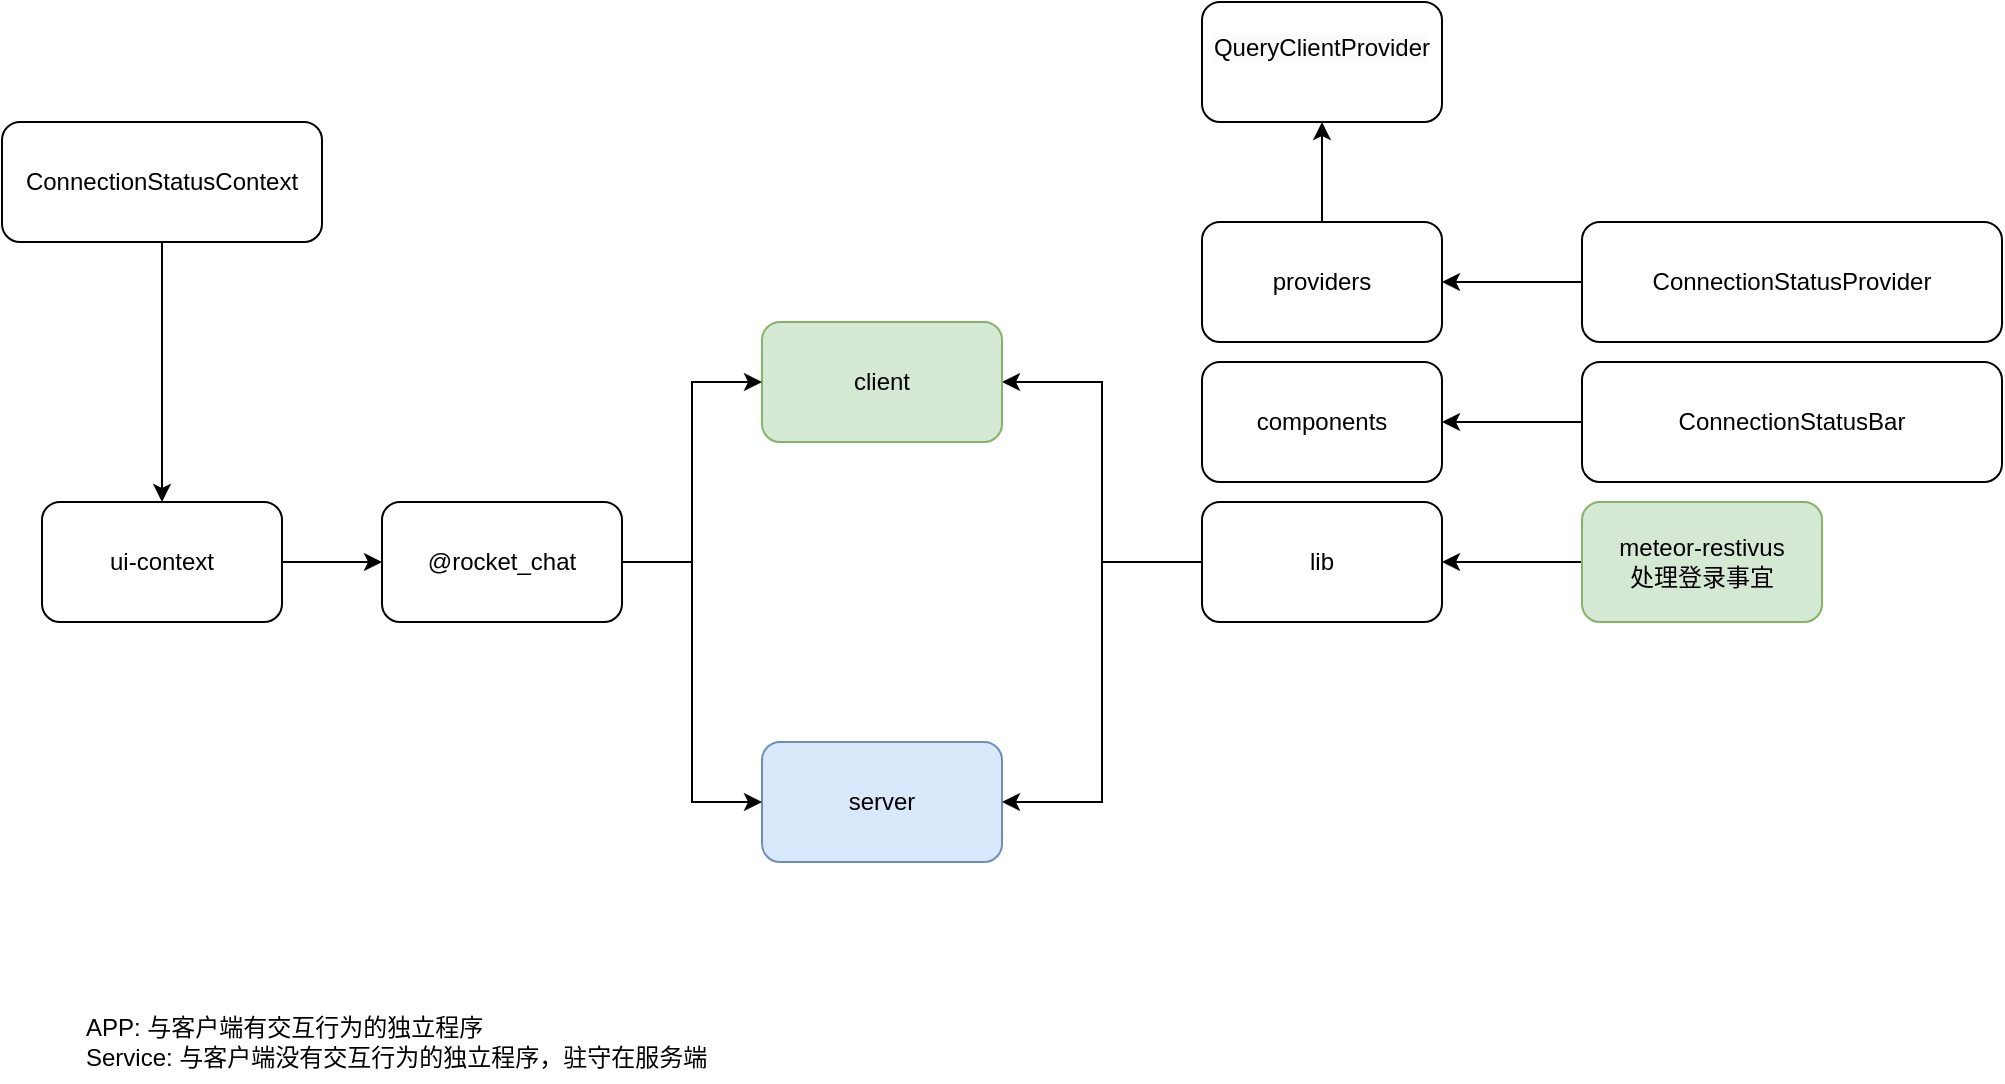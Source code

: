 <mxfile version="22.1.21" type="device" pages="8">
  <diagram name="6.0.8" id="CuBasYg3vp0MyVgybjBu">
    <mxGraphModel dx="1562" dy="810" grid="1" gridSize="10" guides="1" tooltips="1" connect="1" arrows="1" fold="1" page="1" pageScale="1" pageWidth="850" pageHeight="1100" math="0" shadow="0">
      <root>
        <mxCell id="0" />
        <mxCell id="1" parent="0" />
        <mxCell id="W5BnLzoCKvnu85MeyrFa-10" style="edgeStyle=orthogonalEdgeStyle;rounded=0;orthogonalLoop=1;jettySize=auto;html=1;exitX=0;exitY=0.5;exitDx=0;exitDy=0;entryX=1;entryY=0.5;entryDx=0;entryDy=0;" parent="1" source="W5BnLzoCKvnu85MeyrFa-6" target="W5BnLzoCKvnu85MeyrFa-7" edge="1">
          <mxGeometry relative="1" as="geometry" />
        </mxCell>
        <mxCell id="W5BnLzoCKvnu85MeyrFa-11" style="edgeStyle=orthogonalEdgeStyle;rounded=0;orthogonalLoop=1;jettySize=auto;html=1;entryX=1;entryY=0.5;entryDx=0;entryDy=0;" parent="1" source="W5BnLzoCKvnu85MeyrFa-6" target="W5BnLzoCKvnu85MeyrFa-8" edge="1">
          <mxGeometry relative="1" as="geometry" />
        </mxCell>
        <mxCell id="W5BnLzoCKvnu85MeyrFa-6" value="lib" style="rounded=1;whiteSpace=wrap;html=1;" parent="1" vertex="1">
          <mxGeometry x="620" y="340" width="120" height="60" as="geometry" />
        </mxCell>
        <mxCell id="W5BnLzoCKvnu85MeyrFa-7" value="client" style="rounded=1;whiteSpace=wrap;html=1;fillColor=#d5e8d4;strokeColor=#82b366;" parent="1" vertex="1">
          <mxGeometry x="400" y="250" width="120" height="60" as="geometry" />
        </mxCell>
        <mxCell id="W5BnLzoCKvnu85MeyrFa-8" value="server" style="rounded=1;whiteSpace=wrap;html=1;strokeColor=#6c8ebf;fillColor=#dae8fc;" parent="1" vertex="1">
          <mxGeometry x="400" y="460" width="120" height="60" as="geometry" />
        </mxCell>
        <mxCell id="W5BnLzoCKvnu85MeyrFa-12" style="edgeStyle=orthogonalEdgeStyle;rounded=0;orthogonalLoop=1;jettySize=auto;html=1;entryX=0;entryY=0.5;entryDx=0;entryDy=0;" parent="1" source="W5BnLzoCKvnu85MeyrFa-9" target="W5BnLzoCKvnu85MeyrFa-7" edge="1">
          <mxGeometry relative="1" as="geometry" />
        </mxCell>
        <mxCell id="W5BnLzoCKvnu85MeyrFa-13" style="edgeStyle=orthogonalEdgeStyle;rounded=0;orthogonalLoop=1;jettySize=auto;html=1;entryX=0;entryY=0.5;entryDx=0;entryDy=0;" parent="1" source="W5BnLzoCKvnu85MeyrFa-9" target="W5BnLzoCKvnu85MeyrFa-8" edge="1">
          <mxGeometry relative="1" as="geometry" />
        </mxCell>
        <mxCell id="W5BnLzoCKvnu85MeyrFa-9" value="@rocket_chat" style="rounded=1;whiteSpace=wrap;html=1;" parent="1" vertex="1">
          <mxGeometry x="210" y="340" width="120" height="60" as="geometry" />
        </mxCell>
        <mxCell id="W5BnLzoCKvnu85MeyrFa-16" style="edgeStyle=orthogonalEdgeStyle;rounded=0;orthogonalLoop=1;jettySize=auto;html=1;exitX=0;exitY=0.5;exitDx=0;exitDy=0;" parent="1" source="W5BnLzoCKvnu85MeyrFa-15" target="W5BnLzoCKvnu85MeyrFa-6" edge="1">
          <mxGeometry relative="1" as="geometry" />
        </mxCell>
        <mxCell id="W5BnLzoCKvnu85MeyrFa-15" value="meteor-restivus&lt;br&gt;处理登录事宜" style="rounded=1;whiteSpace=wrap;html=1;fillColor=#d5e8d4;strokeColor=#82b366;" parent="1" vertex="1">
          <mxGeometry x="810" y="340" width="120" height="60" as="geometry" />
        </mxCell>
        <mxCell id="W5BnLzoCKvnu85MeyrFa-19" value="components" style="rounded=1;whiteSpace=wrap;html=1;" parent="1" vertex="1">
          <mxGeometry x="620" y="270" width="120" height="60" as="geometry" />
        </mxCell>
        <mxCell id="W5BnLzoCKvnu85MeyrFa-32" style="edgeStyle=orthogonalEdgeStyle;rounded=0;orthogonalLoop=1;jettySize=auto;html=1;entryX=0.5;entryY=1;entryDx=0;entryDy=0;" parent="1" source="W5BnLzoCKvnu85MeyrFa-20" target="W5BnLzoCKvnu85MeyrFa-30" edge="1">
          <mxGeometry relative="1" as="geometry" />
        </mxCell>
        <mxCell id="W5BnLzoCKvnu85MeyrFa-20" value="providers" style="rounded=1;whiteSpace=wrap;html=1;" parent="1" vertex="1">
          <mxGeometry x="620" y="200" width="120" height="60" as="geometry" />
        </mxCell>
        <mxCell id="W5BnLzoCKvnu85MeyrFa-22" style="edgeStyle=orthogonalEdgeStyle;rounded=0;orthogonalLoop=1;jettySize=auto;html=1;entryX=1;entryY=0.5;entryDx=0;entryDy=0;" parent="1" source="W5BnLzoCKvnu85MeyrFa-21" target="W5BnLzoCKvnu85MeyrFa-20" edge="1">
          <mxGeometry relative="1" as="geometry" />
        </mxCell>
        <mxCell id="W5BnLzoCKvnu85MeyrFa-21" value="ConnectionStatusProvider" style="rounded=1;whiteSpace=wrap;html=1;" parent="1" vertex="1">
          <mxGeometry x="810" y="200" width="210" height="60" as="geometry" />
        </mxCell>
        <mxCell id="W5BnLzoCKvnu85MeyrFa-24" style="edgeStyle=orthogonalEdgeStyle;rounded=0;orthogonalLoop=1;jettySize=auto;html=1;" parent="1" source="W5BnLzoCKvnu85MeyrFa-23" target="W5BnLzoCKvnu85MeyrFa-19" edge="1">
          <mxGeometry relative="1" as="geometry" />
        </mxCell>
        <mxCell id="W5BnLzoCKvnu85MeyrFa-23" value="ConnectionStatusBar" style="rounded=1;whiteSpace=wrap;html=1;" parent="1" vertex="1">
          <mxGeometry x="810" y="270" width="210" height="60" as="geometry" />
        </mxCell>
        <mxCell id="W5BnLzoCKvnu85MeyrFa-28" style="edgeStyle=orthogonalEdgeStyle;rounded=0;orthogonalLoop=1;jettySize=auto;html=1;entryX=0;entryY=0.5;entryDx=0;entryDy=0;" parent="1" source="W5BnLzoCKvnu85MeyrFa-25" target="W5BnLzoCKvnu85MeyrFa-9" edge="1">
          <mxGeometry relative="1" as="geometry" />
        </mxCell>
        <mxCell id="W5BnLzoCKvnu85MeyrFa-25" value="ui-context" style="rounded=1;whiteSpace=wrap;html=1;" parent="1" vertex="1">
          <mxGeometry x="40" y="340" width="120" height="60" as="geometry" />
        </mxCell>
        <mxCell id="W5BnLzoCKvnu85MeyrFa-27" style="edgeStyle=orthogonalEdgeStyle;rounded=0;orthogonalLoop=1;jettySize=auto;html=1;entryX=0.5;entryY=0;entryDx=0;entryDy=0;" parent="1" source="W5BnLzoCKvnu85MeyrFa-26" target="W5BnLzoCKvnu85MeyrFa-25" edge="1">
          <mxGeometry relative="1" as="geometry" />
        </mxCell>
        <mxCell id="W5BnLzoCKvnu85MeyrFa-26" value="ConnectionStatusContext" style="rounded=1;whiteSpace=wrap;html=1;" parent="1" vertex="1">
          <mxGeometry x="20" y="150" width="160" height="60" as="geometry" />
        </mxCell>
        <mxCell id="W5BnLzoCKvnu85MeyrFa-30" value="&#xa;&lt;span style=&quot;color: rgb(0, 0, 0); font-family: Helvetica; font-size: 12px; font-style: normal; font-variant-ligatures: normal; font-variant-caps: normal; font-weight: 400; letter-spacing: normal; orphans: 2; text-align: left; text-indent: 0px; text-transform: none; widows: 2; word-spacing: 0px; -webkit-text-stroke-width: 0px; background-color: rgb(251, 251, 251); text-decoration-thickness: initial; text-decoration-style: initial; text-decoration-color: initial; float: none; display: inline !important;&quot;&gt;QueryClientProvider&lt;/span&gt;&#xa;&#xa;" style="rounded=1;whiteSpace=wrap;html=1;" parent="1" vertex="1">
          <mxGeometry x="620" y="90" width="120" height="60" as="geometry" />
        </mxCell>
        <mxCell id="esE9EV5qWIFCFP8e7kB_-1" value="APP: 与客户端有交互行为的独立程序&lt;br&gt;Service: 与客户端没有交互行为的独立程序，驻守在服务端" style="text;html=1;align=left;verticalAlign=middle;resizable=0;points=[];autosize=1;strokeColor=none;fillColor=none;" parent="1" vertex="1">
          <mxGeometry x="60" y="590" width="330" height="40" as="geometry" />
        </mxCell>
      </root>
    </mxGraphModel>
  </diagram>
  <diagram id="HHZe9lyDR1kW3q09TJw3" name="client">
    <mxGraphModel dx="1562" dy="810" grid="1" gridSize="10" guides="1" tooltips="1" connect="1" arrows="1" fold="1" page="1" pageScale="1" pageWidth="850" pageHeight="1100" math="0" shadow="0">
      <root>
        <mxCell id="0" />
        <mxCell id="1" parent="0" />
        <mxCell id="3bsj_xsCN4nltv9F09SR-7" value="" style="group;fillColor=#CCFF99;" parent="1" vertex="1" connectable="0">
          <mxGeometry x="271" y="270" width="128" height="100" as="geometry" />
        </mxCell>
        <mxCell id="3bsj_xsCN4nltv9F09SR-4" value="" style="shape=umlBoundary;whiteSpace=wrap;html=1;" parent="3bsj_xsCN4nltv9F09SR-7" vertex="1">
          <mxGeometry y="10" width="100" height="80" as="geometry" />
        </mxCell>
        <mxCell id="3bsj_xsCN4nltv9F09SR-6" value="" style="shape=requiredInterface;html=1;verticalLabelPosition=bottom;sketch=0;" parent="3bsj_xsCN4nltv9F09SR-7" vertex="1">
          <mxGeometry x="70" width="50" height="100" as="geometry" />
        </mxCell>
        <mxCell id="KIaeD4umke4p9zkFvzy8-12" value="route" style="text;html=1;align=center;verticalAlign=middle;resizable=0;points=[];autosize=1;strokeColor=none;fillColor=none;" parent="3bsj_xsCN4nltv9F09SR-7" vertex="1">
          <mxGeometry x="39" y="35" width="50" height="30" as="geometry" />
        </mxCell>
        <mxCell id="3bsj_xsCN4nltv9F09SR-28" value="DDPSDK ( @rocket.chat/ddp-client )" style="rounded=1;whiteSpace=wrap;html=1;" parent="1" vertex="1">
          <mxGeometry x="125" y="960" width="600" height="50" as="geometry" />
        </mxCell>
        <mxCell id="KIaeD4umke4p9zkFvzy8-1" value="home" style="rounded=1;whiteSpace=wrap;html=1;fillColor=#CCFF99;" parent="1" vertex="1">
          <mxGeometry x="100" y="120" width="120" height="60" as="geometry" />
        </mxCell>
        <mxCell id="KIaeD4umke4p9zkFvzy8-2" value="admin" style="rounded=1;whiteSpace=wrap;html=1;fillColor=#FF9999;" parent="1" vertex="1">
          <mxGeometry x="580" y="120" width="120" height="60" as="geometry" />
        </mxCell>
        <mxCell id="KIaeD4umke4p9zkFvzy8-5" style="edgeStyle=orthogonalEdgeStyle;rounded=0;orthogonalLoop=1;jettySize=auto;html=1;entryX=0.5;entryY=1;entryDx=0;entryDy=0;" parent="1" source="3bsj_xsCN4nltv9F09SR-4" target="KIaeD4umke4p9zkFvzy8-1" edge="1">
          <mxGeometry relative="1" as="geometry" />
        </mxCell>
        <mxCell id="KIaeD4umke4p9zkFvzy8-10" value="client/startup/route.ts" style="edgeLabel;html=1;align=center;verticalAlign=middle;resizable=0;points=[];" parent="KIaeD4umke4p9zkFvzy8-5" vertex="1" connectable="0">
          <mxGeometry x="0.5" relative="1" as="geometry">
            <mxPoint as="offset" />
          </mxGeometry>
        </mxCell>
        <mxCell id="KIaeD4umke4p9zkFvzy8-6" value="" style="group;rotation=-180;fillColor=#FF9999;" parent="1" vertex="1" connectable="0">
          <mxGeometry x="405" y="270" width="128" height="100" as="geometry" />
        </mxCell>
        <mxCell id="KIaeD4umke4p9zkFvzy8-7" value="" style="shape=umlBoundary;whiteSpace=wrap;html=1;rotation=-180;" parent="KIaeD4umke4p9zkFvzy8-6" vertex="1">
          <mxGeometry x="28" y="10" width="100" height="80" as="geometry" />
        </mxCell>
        <mxCell id="KIaeD4umke4p9zkFvzy8-8" value="" style="shape=requiredInterface;html=1;verticalLabelPosition=bottom;sketch=0;rotation=-180;" parent="KIaeD4umke4p9zkFvzy8-6" vertex="1">
          <mxGeometry x="8" width="50" height="100" as="geometry" />
        </mxCell>
        <mxCell id="KIaeD4umke4p9zkFvzy8-13" value="route" style="text;html=1;align=center;verticalAlign=middle;resizable=0;points=[];autosize=1;strokeColor=none;fillColor=none;" parent="KIaeD4umke4p9zkFvzy8-6" vertex="1">
          <mxGeometry x="39" y="35" width="50" height="30" as="geometry" />
        </mxCell>
        <mxCell id="KIaeD4umke4p9zkFvzy8-9" style="edgeStyle=orthogonalEdgeStyle;rounded=0;orthogonalLoop=1;jettySize=auto;html=1;entryX=0.5;entryY=1;entryDx=0;entryDy=0;exitX=-0.01;exitY=0.515;exitDx=0;exitDy=0;exitPerimeter=0;" parent="1" source="KIaeD4umke4p9zkFvzy8-7" target="KIaeD4umke4p9zkFvzy8-2" edge="1">
          <mxGeometry relative="1" as="geometry" />
        </mxCell>
        <mxCell id="KIaeD4umke4p9zkFvzy8-11" value="client/view/admin/routes.ts" style="edgeLabel;html=1;align=center;verticalAlign=middle;resizable=0;points=[];" parent="KIaeD4umke4p9zkFvzy8-9" vertex="1" connectable="0">
          <mxGeometry x="0.503" y="1" relative="1" as="geometry">
            <mxPoint as="offset" />
          </mxGeometry>
        </mxCell>
        <mxCell id="KIaeD4umke4p9zkFvzy8-19" style="edgeStyle=orthogonalEdgeStyle;rounded=0;orthogonalLoop=1;jettySize=auto;html=1;exitX=0.5;exitY=1;exitDx=0;exitDy=0;entryX=0.5;entryY=0;entryDx=0;entryDy=0;" parent="1" source="KIaeD4umke4p9zkFvzy8-14" target="KIaeD4umke4p9zkFvzy8-18" edge="1">
          <mxGeometry relative="1" as="geometry" />
        </mxCell>
        <mxCell id="KIaeD4umke4p9zkFvzy8-14" value="/home" style="rounded=1;whiteSpace=wrap;html=1;" parent="1" vertex="1">
          <mxGeometry x="115" y="420" width="100" height="30" as="geometry" />
        </mxCell>
        <mxCell id="KIaeD4umke4p9zkFvzy8-15" value="/admin" style="rounded=1;whiteSpace=wrap;html=1;" parent="1" vertex="1">
          <mxGeometry x="590" y="420" width="100" height="30" as="geometry" />
        </mxCell>
        <mxCell id="KIaeD4umke4p9zkFvzy8-16" style="edgeStyle=orthogonalEdgeStyle;rounded=0;orthogonalLoop=1;jettySize=auto;html=1;entryX=0.5;entryY=0;entryDx=0;entryDy=0;" parent="1" source="3bsj_xsCN4nltv9F09SR-4" target="KIaeD4umke4p9zkFvzy8-14" edge="1">
          <mxGeometry relative="1" as="geometry">
            <Array as="points">
              <mxPoint x="321" y="390" />
              <mxPoint x="165" y="390" />
            </Array>
          </mxGeometry>
        </mxCell>
        <mxCell id="KIaeD4umke4p9zkFvzy8-17" style="edgeStyle=orthogonalEdgeStyle;rounded=0;orthogonalLoop=1;jettySize=auto;html=1;entryX=0.5;entryY=0;entryDx=0;entryDy=0;" parent="1" source="KIaeD4umke4p9zkFvzy8-7" target="KIaeD4umke4p9zkFvzy8-15" edge="1">
          <mxGeometry relative="1" as="geometry">
            <Array as="points">
              <mxPoint x="483" y="390" />
              <mxPoint x="640" y="390" />
            </Array>
          </mxGeometry>
        </mxCell>
        <mxCell id="KIaeD4umke4p9zkFvzy8-21" style="edgeStyle=orthogonalEdgeStyle;rounded=0;orthogonalLoop=1;jettySize=auto;html=1;entryX=0.5;entryY=0;entryDx=0;entryDy=0;" parent="1" source="KIaeD4umke4p9zkFvzy8-18" target="KIaeD4umke4p9zkFvzy8-20" edge="1">
          <mxGeometry relative="1" as="geometry" />
        </mxCell>
        <mxCell id="KIaeD4umke4p9zkFvzy8-23" style="edgeStyle=orthogonalEdgeStyle;rounded=0;orthogonalLoop=1;jettySize=auto;html=1;exitX=0.75;exitY=1;exitDx=0;exitDy=0;entryX=0.5;entryY=0;entryDx=0;entryDy=0;" parent="1" source="KIaeD4umke4p9zkFvzy8-18" target="KIaeD4umke4p9zkFvzy8-22" edge="1">
          <mxGeometry relative="1" as="geometry" />
        </mxCell>
        <mxCell id="KIaeD4umke4p9zkFvzy8-18" value="view/root/MainLayout" style="rounded=1;whiteSpace=wrap;html=1;" parent="1" vertex="1">
          <mxGeometry x="92.5" y="480" width="145" height="30" as="geometry" />
        </mxCell>
        <mxCell id="KIaeD4umke4p9zkFvzy8-20" value="/login" style="rounded=1;whiteSpace=wrap;html=1;" parent="1" vertex="1">
          <mxGeometry x="40" y="550" width="100" height="30" as="geometry" />
        </mxCell>
        <mxCell id="KIaeD4umke4p9zkFvzy8-22" value="LayoutWithSidebar" style="rounded=1;whiteSpace=wrap;html=1;" parent="1" vertex="1">
          <mxGeometry x="190" y="550" width="170" height="30" as="geometry" />
        </mxCell>
        <mxCell id="9iIVnbG3_TsuuV5RRPGN-2" style="edgeStyle=orthogonalEdgeStyle;rounded=0;orthogonalLoop=1;jettySize=auto;html=1;entryX=0.5;entryY=1;entryDx=0;entryDy=0;" parent="1" source="9iIVnbG3_TsuuV5RRPGN-1" target="3bsj_xsCN4nltv9F09SR-28" edge="1">
          <mxGeometry relative="1" as="geometry" />
        </mxCell>
        <mxCell id="9iIVnbG3_TsuuV5RRPGN-1" value="SDKClient(&amp;nbsp;app/utils/client/lib/SDKClient.ts )" style="rounded=1;whiteSpace=wrap;html=1;" parent="1" vertex="1">
          <mxGeometry x="125" y="1080" width="600" height="50" as="geometry" />
        </mxCell>
        <mxCell id="RI5xHaFrsY9qs0-mxY13-4" value="" style="group" vertex="1" connectable="0" parent="1">
          <mxGeometry x="150.16" y="1130" width="19.67" height="70" as="geometry" />
        </mxCell>
        <mxCell id="RI5xHaFrsY9qs0-mxY13-3" style="edgeStyle=orthogonalEdgeStyle;rounded=0;orthogonalLoop=1;jettySize=auto;html=1;" edge="1" parent="RI5xHaFrsY9qs0-mxY13-4" source="RI5xHaFrsY9qs0-mxY13-1">
          <mxGeometry relative="1" as="geometry">
            <mxPoint x="9.835" as="targetPoint" />
          </mxGeometry>
        </mxCell>
        <mxCell id="RI5xHaFrsY9qs0-mxY13-1" value="" style="ellipse;whiteSpace=wrap;html=1;" vertex="1" parent="RI5xHaFrsY9qs0-mxY13-4">
          <mxGeometry y="50" width="19.67" height="20" as="geometry" />
        </mxCell>
        <mxCell id="RI5xHaFrsY9qs0-mxY13-5" value="" style="group" vertex="1" connectable="0" parent="1">
          <mxGeometry x="290" y="1130" width="19.67" height="70" as="geometry" />
        </mxCell>
        <mxCell id="RI5xHaFrsY9qs0-mxY13-6" style="edgeStyle=orthogonalEdgeStyle;rounded=0;orthogonalLoop=1;jettySize=auto;html=1;" edge="1" parent="RI5xHaFrsY9qs0-mxY13-5" source="RI5xHaFrsY9qs0-mxY13-7">
          <mxGeometry relative="1" as="geometry">
            <mxPoint x="9.835" as="targetPoint" />
            <Array as="points">
              <mxPoint x="10" y="20" />
              <mxPoint x="10" y="20" />
            </Array>
          </mxGeometry>
        </mxCell>
        <mxCell id="RI5xHaFrsY9qs0-mxY13-7" value="" style="ellipse;whiteSpace=wrap;html=1;" vertex="1" parent="RI5xHaFrsY9qs0-mxY13-5">
          <mxGeometry y="50" width="19.67" height="20" as="geometry" />
        </mxCell>
        <mxCell id="RI5xHaFrsY9qs0-mxY13-9" value="" style="group" vertex="1" connectable="0" parent="1">
          <mxGeometry x="533" y="1130" width="19.67" height="70" as="geometry" />
        </mxCell>
        <mxCell id="RI5xHaFrsY9qs0-mxY13-10" style="edgeStyle=orthogonalEdgeStyle;rounded=0;orthogonalLoop=1;jettySize=auto;html=1;" edge="1" parent="RI5xHaFrsY9qs0-mxY13-9" source="RI5xHaFrsY9qs0-mxY13-11">
          <mxGeometry relative="1" as="geometry">
            <mxPoint x="9.835" as="targetPoint" />
          </mxGeometry>
        </mxCell>
        <mxCell id="RI5xHaFrsY9qs0-mxY13-11" value="" style="ellipse;whiteSpace=wrap;html=1;" vertex="1" parent="RI5xHaFrsY9qs0-mxY13-9">
          <mxGeometry y="50" width="19.67" height="20" as="geometry" />
        </mxCell>
        <mxCell id="RI5xHaFrsY9qs0-mxY13-12" value="" style="group" vertex="1" connectable="0" parent="1">
          <mxGeometry x="670" y="1130" width="19.67" height="70" as="geometry" />
        </mxCell>
        <mxCell id="RI5xHaFrsY9qs0-mxY13-13" style="edgeStyle=orthogonalEdgeStyle;rounded=0;orthogonalLoop=1;jettySize=auto;html=1;" edge="1" parent="RI5xHaFrsY9qs0-mxY13-12" source="RI5xHaFrsY9qs0-mxY13-14">
          <mxGeometry relative="1" as="geometry">
            <mxPoint x="9.835" as="targetPoint" />
          </mxGeometry>
        </mxCell>
        <mxCell id="RI5xHaFrsY9qs0-mxY13-14" value="" style="ellipse;whiteSpace=wrap;html=1;" vertex="1" parent="RI5xHaFrsY9qs0-mxY13-12">
          <mxGeometry y="50" width="19.67" height="20" as="geometry" />
        </mxCell>
        <mxCell id="RI5xHaFrsY9qs0-mxY13-15" value="rest" style="text;html=1;align=left;verticalAlign=middle;resizable=0;points=[];autosize=1;strokeColor=none;fillColor=none;" vertex="1" parent="1">
          <mxGeometry x="169.83" y="1180" width="40" height="30" as="geometry" />
        </mxCell>
        <mxCell id="RI5xHaFrsY9qs0-mxY13-16" value="stream" style="text;html=1;align=left;verticalAlign=middle;resizable=0;points=[];autosize=1;strokeColor=none;fillColor=none;" vertex="1" parent="1">
          <mxGeometry x="309.67" y="1180" width="60" height="30" as="geometry" />
        </mxCell>
        <mxCell id="RI5xHaFrsY9qs0-mxY13-17" value="publish" style="text;html=1;align=left;verticalAlign=middle;resizable=0;points=[];autosize=1;strokeColor=none;fillColor=none;" vertex="1" parent="1">
          <mxGeometry x="552.67" y="1180" width="60" height="30" as="geometry" />
        </mxCell>
        <mxCell id="RI5xHaFrsY9qs0-mxY13-18" value="call" style="text;html=1;align=left;verticalAlign=middle;resizable=0;points=[];autosize=1;strokeColor=none;fillColor=none;" vertex="1" parent="1">
          <mxGeometry x="690" y="1180" width="40" height="30" as="geometry" />
        </mxCell>
        <mxCell id="RI5xHaFrsY9qs0-mxY13-20" value="" style="group" vertex="1" connectable="0" parent="1">
          <mxGeometry x="410" y="1130" width="19.67" height="70" as="geometry" />
        </mxCell>
        <mxCell id="RI5xHaFrsY9qs0-mxY13-21" style="edgeStyle=orthogonalEdgeStyle;rounded=0;orthogonalLoop=1;jettySize=auto;html=1;" edge="1" parent="RI5xHaFrsY9qs0-mxY13-20" source="RI5xHaFrsY9qs0-mxY13-22">
          <mxGeometry relative="1" as="geometry">
            <mxPoint x="9.835" as="targetPoint" />
            <Array as="points">
              <mxPoint x="10" y="20" />
              <mxPoint x="10" y="20" />
            </Array>
          </mxGeometry>
        </mxCell>
        <mxCell id="RI5xHaFrsY9qs0-mxY13-22" value="" style="ellipse;whiteSpace=wrap;html=1;" vertex="1" parent="RI5xHaFrsY9qs0-mxY13-20">
          <mxGeometry y="50" width="19.67" height="20" as="geometry" />
        </mxCell>
        <mxCell id="RI5xHaFrsY9qs0-mxY13-23" value="stop" style="text;html=1;align=left;verticalAlign=middle;resizable=0;points=[];autosize=1;strokeColor=none;fillColor=none;" vertex="1" parent="1">
          <mxGeometry x="429.67" y="1180" width="50" height="30" as="geometry" />
        </mxCell>
      </root>
    </mxGraphModel>
  </diagram>
  <diagram id="wA2V9o7BbOJGI0ziTmHT" name="server">
    <mxGraphModel dx="1562" dy="810" grid="1" gridSize="10" guides="1" tooltips="1" connect="1" arrows="1" fold="1" page="1" pageScale="1" pageWidth="850" pageHeight="1100" math="0" shadow="0">
      <root>
        <mxCell id="0" />
        <mxCell id="1" parent="0" />
        <mxCell id="_tRxOAja6J-c9bcV4UgD-4" style="edgeStyle=orthogonalEdgeStyle;rounded=0;orthogonalLoop=1;jettySize=auto;html=1;entryX=0.5;entryY=0;entryDx=0;entryDy=0;" edge="1" parent="1" source="_tRxOAja6J-c9bcV4UgD-2" target="_tRxOAja6J-c9bcV4UgD-3">
          <mxGeometry relative="1" as="geometry" />
        </mxCell>
        <mxCell id="_tRxOAja6J-c9bcV4UgD-2" value="createRoom" style="shape=hexagon;perimeter=hexagonPerimeter2;whiteSpace=wrap;html=1;fixedSize=1;" vertex="1" parent="1">
          <mxGeometry x="120" y="80" width="100" height="50" as="geometry" />
        </mxCell>
        <mxCell id="_tRxOAja6J-c9bcV4UgD-3" value="RoomType" style="rhombus;whiteSpace=wrap;html=1;" vertex="1" parent="1">
          <mxGeometry x="130" y="200" width="80" height="80" as="geometry" />
        </mxCell>
        <mxCell id="_tRxOAja6J-c9bcV4UgD-11" value="" style="group" vertex="1" connectable="0" parent="1">
          <mxGeometry x="290" y="130" width="100" height="220" as="geometry" />
        </mxCell>
        <mxCell id="_tRxOAja6J-c9bcV4UgD-5" value="" style="shape=curlyBracket;whiteSpace=wrap;html=1;rounded=1;labelPosition=left;verticalLabelPosition=middle;align=right;verticalAlign=middle;" vertex="1" parent="_tRxOAja6J-c9bcV4UgD-11">
          <mxGeometry y="10" width="20" height="200" as="geometry" />
        </mxCell>
        <mxCell id="_tRxOAja6J-c9bcV4UgD-6" value="c : channel" style="text;html=1;align=left;verticalAlign=middle;resizable=0;points=[];autosize=1;strokeColor=none;fillColor=none;" vertex="1" parent="_tRxOAja6J-c9bcV4UgD-11">
          <mxGeometry x="20" width="80" height="30" as="geometry" />
        </mxCell>
        <mxCell id="_tRxOAja6J-c9bcV4UgD-7" value="d: direct" style="text;html=1;align=left;verticalAlign=middle;resizable=0;points=[];autosize=1;strokeColor=none;fillColor=none;" vertex="1" parent="_tRxOAja6J-c9bcV4UgD-11">
          <mxGeometry x="20" y="50" width="70" height="30" as="geometry" />
        </mxCell>
        <mxCell id="_tRxOAja6J-c9bcV4UgD-8" value="p : private" style="text;html=1;align=left;verticalAlign=middle;resizable=0;points=[];autosize=1;strokeColor=none;fillColor=none;" vertex="1" parent="_tRxOAja6J-c9bcV4UgD-11">
          <mxGeometry x="20" y="100" width="80" height="30" as="geometry" />
        </mxCell>
        <mxCell id="_tRxOAja6J-c9bcV4UgD-9" value="&amp;nbsp;l: ???" style="text;html=1;align=left;verticalAlign=middle;resizable=0;points=[];autosize=1;strokeColor=none;fillColor=none;" vertex="1" parent="_tRxOAja6J-c9bcV4UgD-11">
          <mxGeometry x="20" y="150" width="60" height="30" as="geometry" />
        </mxCell>
        <mxCell id="_tRxOAja6J-c9bcV4UgD-10" value="v: ???" style="text;html=1;align=left;verticalAlign=middle;resizable=0;points=[];autosize=1;strokeColor=none;fillColor=none;" vertex="1" parent="_tRxOAja6J-c9bcV4UgD-11">
          <mxGeometry x="20" y="190" width="60" height="30" as="geometry" />
        </mxCell>
        <mxCell id="_tRxOAja6J-c9bcV4UgD-12" style="edgeStyle=orthogonalEdgeStyle;rounded=0;orthogonalLoop=1;jettySize=auto;html=1;entryX=0.1;entryY=0.5;entryDx=0;entryDy=0;entryPerimeter=0;" edge="1" parent="1" source="_tRxOAja6J-c9bcV4UgD-3" target="_tRxOAja6J-c9bcV4UgD-5">
          <mxGeometry relative="1" as="geometry" />
        </mxCell>
      </root>
    </mxGraphModel>
  </diagram>
  <diagram id="rYygEhLPBAsR9gr8SnV3" name="Login">
    <mxGraphModel dx="1562" dy="810" grid="1" gridSize="10" guides="1" tooltips="1" connect="1" arrows="1" fold="1" page="1" pageScale="1" pageWidth="850" pageHeight="1100" math="0" shadow="0">
      <root>
        <mxCell id="0" />
        <mxCell id="1" parent="0" />
        <mxCell id="gMdFEGgqNECWTlEt1TYZ-2" style="edgeStyle=orthogonalEdgeStyle;rounded=0;orthogonalLoop=1;jettySize=auto;html=1;entryX=0.5;entryY=0;entryDx=0;entryDy=0;" parent="1" source="5_b1cBIszJhHEaSrB-Gt-1" target="gMdFEGgqNECWTlEt1TYZ-1" edge="1">
          <mxGeometry relative="1" as="geometry" />
        </mxCell>
        <mxCell id="5_b1cBIszJhHEaSrB-Gt-1" value="client" style="rounded=1;whiteSpace=wrap;html=1;fillColor=#d5e8d4;strokeColor=#82b366;" parent="1" vertex="1">
          <mxGeometry x="200" y="120" width="120" height="60" as="geometry" />
        </mxCell>
        <mxCell id="gMdFEGgqNECWTlEt1TYZ-4" style="edgeStyle=orthogonalEdgeStyle;rounded=0;orthogonalLoop=1;jettySize=auto;html=1;entryX=0.5;entryY=0;entryDx=0;entryDy=0;" parent="1" source="gMdFEGgqNECWTlEt1TYZ-1" target="gMdFEGgqNECWTlEt1TYZ-3" edge="1">
          <mxGeometry relative="1" as="geometry" />
        </mxCell>
        <mxCell id="gMdFEGgqNECWTlEt1TYZ-1" value="meteor-restivus&lt;br&gt;处理登录事宜" style="rounded=1;whiteSpace=wrap;html=1;fillColor=#d5e8d4;strokeColor=#82b366;" parent="1" vertex="1">
          <mxGeometry x="200" y="240" width="120" height="60" as="geometry" />
        </mxCell>
        <mxCell id="gMdFEGgqNECWTlEt1TYZ-7" style="edgeStyle=orthogonalEdgeStyle;rounded=0;orthogonalLoop=1;jettySize=auto;html=1;entryX=0;entryY=0.5;entryDx=0;entryDy=0;" parent="1" source="gMdFEGgqNECWTlEt1TYZ-3" target="gMdFEGgqNECWTlEt1TYZ-6" edge="1">
          <mxGeometry relative="1" as="geometry" />
        </mxCell>
        <mxCell id="gMdFEGgqNECWTlEt1TYZ-3" value="loginWithPassword" style="rounded=1;whiteSpace=wrap;html=1;fillColor=#d5e8d4;strokeColor=#82b366;" parent="1" vertex="1">
          <mxGeometry x="200" y="380" width="120" height="60" as="geometry" />
        </mxCell>
        <mxCell id="gMdFEGgqNECWTlEt1TYZ-8" style="edgeStyle=orthogonalEdgeStyle;rounded=0;orthogonalLoop=1;jettySize=auto;html=1;entryX=0.5;entryY=0;entryDx=0;entryDy=0;" parent="1" source="gMdFEGgqNECWTlEt1TYZ-5" target="gMdFEGgqNECWTlEt1TYZ-6" edge="1">
          <mxGeometry relative="1" as="geometry" />
        </mxCell>
        <mxCell id="gMdFEGgqNECWTlEt1TYZ-5" value="server" style="rounded=1;whiteSpace=wrap;html=1;fillColor=#f8cecc;strokeColor=#b85450;" parent="1" vertex="1">
          <mxGeometry x="520" y="120" width="120" height="60" as="geometry" />
        </mxCell>
        <mxCell id="gMdFEGgqNECWTlEt1TYZ-6" value="validateLoginAttempt" style="rounded=1;whiteSpace=wrap;html=1;fillColor=#f8cecc;strokeColor=#b85450;" parent="1" vertex="1">
          <mxGeometry x="520" y="240" width="120" height="60" as="geometry" />
        </mxCell>
      </root>
    </mxGraphModel>
  </diagram>
  <diagram id="S6wwGk43zXCcJFpPKKhf" name="Database">
    <mxGraphModel dx="1562" dy="810" grid="1" gridSize="10" guides="1" tooltips="1" connect="1" arrows="1" fold="1" page="1" pageScale="1" pageWidth="850" pageHeight="1100" math="0" shadow="0">
      <root>
        <mxCell id="0" />
        <mxCell id="1" parent="0" />
        <mxCell id="YX0CpN-ybjZEIdNZrkhU-19" value="" style="group" parent="1" vertex="1" connectable="0">
          <mxGeometry x="120" y="120" width="805" height="390" as="geometry" />
        </mxCell>
        <mxCell id="HHmyHirpG-iozfI-571A-1" value="rocketchat_" style="ellipse;whiteSpace=wrap;html=1;fillColor=#FFFFCC;" parent="YX0CpN-ybjZEIdNZrkhU-19" vertex="1">
          <mxGeometry x="455" y="280" width="130" height="30" as="geometry" />
        </mxCell>
        <mxCell id="HHmyHirpG-iozfI-571A-3" value="prefix defined at @rocketchat\models" style="text;html=1;align=center;verticalAlign=middle;resizable=0;points=[];autosize=1;strokeColor=none;fillColor=none;" parent="YX0CpN-ybjZEIdNZrkhU-19" vertex="1">
          <mxGeometry x="585" y="280" width="220" height="30" as="geometry" />
        </mxCell>
        <mxCell id="YX0CpN-ybjZEIdNZrkhU-1" value="sever" style="rounded=1;whiteSpace=wrap;html=1;" parent="YX0CpN-ybjZEIdNZrkhU-19" vertex="1">
          <mxGeometry x="175" width="120" height="60" as="geometry" />
        </mxCell>
        <mxCell id="YX0CpN-ybjZEIdNZrkhU-3" value="createSettings 初始化服务端配置参数" style="ellipse;whiteSpace=wrap;html=1;" parent="YX0CpN-ybjZEIdNZrkhU-19" vertex="1">
          <mxGeometry y="240" width="250" height="50" as="geometry" />
        </mxCell>
        <mxCell id="YX0CpN-ybjZEIdNZrkhU-7" value="" style="group" parent="YX0CpN-ybjZEIdNZrkhU-19" vertex="1" connectable="0">
          <mxGeometry x="85" y="130" width="80" height="60" as="geometry" />
        </mxCell>
        <mxCell id="YX0CpN-ybjZEIdNZrkhU-5" value="" style="triangle;whiteSpace=wrap;html=1;rotation=90;" parent="YX0CpN-ybjZEIdNZrkhU-7" vertex="1">
          <mxGeometry x="10" y="-10" width="60" height="80" as="geometry" />
        </mxCell>
        <mxCell id="YX0CpN-ybjZEIdNZrkhU-6" value="settings" style="text;html=1;align=center;verticalAlign=middle;resizable=0;points=[];autosize=1;strokeColor=none;fillColor=none;" parent="YX0CpN-ybjZEIdNZrkhU-7" vertex="1">
          <mxGeometry x="10" width="60" height="30" as="geometry" />
        </mxCell>
        <mxCell id="YX0CpN-ybjZEIdNZrkhU-8" style="edgeStyle=orthogonalEdgeStyle;rounded=0;orthogonalLoop=1;jettySize=auto;html=1;entryX=0.48;entryY=-0.027;entryDx=0;entryDy=0;entryPerimeter=0;exitX=0.25;exitY=1;exitDx=0;exitDy=0;" parent="YX0CpN-ybjZEIdNZrkhU-19" source="YX0CpN-ybjZEIdNZrkhU-1" target="YX0CpN-ybjZEIdNZrkhU-6" edge="1">
          <mxGeometry relative="1" as="geometry" />
        </mxCell>
        <mxCell id="YX0CpN-ybjZEIdNZrkhU-9" style="edgeStyle=orthogonalEdgeStyle;rounded=0;orthogonalLoop=1;jettySize=auto;html=1;entryX=0.5;entryY=0;entryDx=0;entryDy=0;" parent="YX0CpN-ybjZEIdNZrkhU-19" source="YX0CpN-ybjZEIdNZrkhU-5" target="YX0CpN-ybjZEIdNZrkhU-3" edge="1">
          <mxGeometry relative="1" as="geometry" />
        </mxCell>
        <mxCell id="YX0CpN-ybjZEIdNZrkhU-10" value="" style="group" parent="YX0CpN-ybjZEIdNZrkhU-19" vertex="1" connectable="0">
          <mxGeometry x="315" y="130" width="80" height="60" as="geometry" />
        </mxCell>
        <mxCell id="YX0CpN-ybjZEIdNZrkhU-11" value="" style="triangle;whiteSpace=wrap;html=1;rotation=90;" parent="YX0CpN-ybjZEIdNZrkhU-10" vertex="1">
          <mxGeometry x="10" y="-10" width="60" height="80" as="geometry" />
        </mxCell>
        <mxCell id="YX0CpN-ybjZEIdNZrkhU-12" value="models" style="text;html=1;align=center;verticalAlign=middle;resizable=0;points=[];autosize=1;strokeColor=none;fillColor=none;" parent="YX0CpN-ybjZEIdNZrkhU-10" vertex="1">
          <mxGeometry x="10" width="60" height="30" as="geometry" />
        </mxCell>
        <mxCell id="YX0CpN-ybjZEIdNZrkhU-13" style="edgeStyle=orthogonalEdgeStyle;rounded=0;orthogonalLoop=1;jettySize=auto;html=1;entryX=0.49;entryY=0.027;entryDx=0;entryDy=0;entryPerimeter=0;exitX=0.75;exitY=1;exitDx=0;exitDy=0;" parent="YX0CpN-ybjZEIdNZrkhU-19" source="YX0CpN-ybjZEIdNZrkhU-1" target="YX0CpN-ybjZEIdNZrkhU-12" edge="1">
          <mxGeometry relative="1" as="geometry" />
        </mxCell>
        <mxCell id="YX0CpN-ybjZEIdNZrkhU-14" value="BaseRaw" style="rounded=1;whiteSpace=wrap;html=1;" parent="YX0CpN-ybjZEIdNZrkhU-19" vertex="1">
          <mxGeometry x="295" y="230" width="120" height="60" as="geometry" />
        </mxCell>
        <mxCell id="YX0CpN-ybjZEIdNZrkhU-15" style="edgeStyle=orthogonalEdgeStyle;rounded=0;orthogonalLoop=1;jettySize=auto;html=1;entryX=0.5;entryY=0;entryDx=0;entryDy=0;" parent="YX0CpN-ybjZEIdNZrkhU-19" source="YX0CpN-ybjZEIdNZrkhU-11" target="YX0CpN-ybjZEIdNZrkhU-14" edge="1">
          <mxGeometry relative="1" as="geometry" />
        </mxCell>
        <mxCell id="YX0CpN-ybjZEIdNZrkhU-16" value="db.collection 创建集合" style="ellipse;whiteSpace=wrap;html=1;" parent="YX0CpN-ybjZEIdNZrkhU-19" vertex="1">
          <mxGeometry x="235" y="340" width="240" height="50" as="geometry" />
        </mxCell>
        <mxCell id="YX0CpN-ybjZEIdNZrkhU-18" style="edgeStyle=orthogonalEdgeStyle;rounded=0;orthogonalLoop=1;jettySize=auto;html=1;entryX=1;entryY=0.5;entryDx=0;entryDy=0;" parent="YX0CpN-ybjZEIdNZrkhU-19" source="HHmyHirpG-iozfI-571A-1" target="YX0CpN-ybjZEIdNZrkhU-16" edge="1">
          <mxGeometry relative="1" as="geometry" />
        </mxCell>
        <mxCell id="YX0CpN-ybjZEIdNZrkhU-17" style="edgeStyle=orthogonalEdgeStyle;rounded=0;orthogonalLoop=1;jettySize=auto;html=1;entryX=0.467;entryY=-0.064;entryDx=0;entryDy=0;entryPerimeter=0;" parent="YX0CpN-ybjZEIdNZrkhU-19" source="YX0CpN-ybjZEIdNZrkhU-14" target="YX0CpN-ybjZEIdNZrkhU-16" edge="1">
          <mxGeometry relative="1" as="geometry" />
        </mxCell>
      </root>
    </mxGraphModel>
  </diagram>
  <diagram id="QATxuaD9vt_mqv5h24fD" name="SetupWizard">
    <mxGraphModel dx="1562" dy="810" grid="1" gridSize="10" guides="1" tooltips="1" connect="1" arrows="1" fold="1" page="1" pageScale="1" pageWidth="850" pageHeight="1100" math="0" shadow="0">
      <root>
        <mxCell id="0" />
        <mxCell id="1" parent="0" />
        <mxCell id="5E11HgTTRMVNCajDEat2-1" value="useRouterParameter(&quot;step&quot;) 从url获取参数 /setup-wizard/?step" style="text;html=1;align=center;verticalAlign=middle;resizable=0;points=[];autosize=1;strokeColor=none;fillColor=none;" parent="1" vertex="1">
          <mxGeometry x="80" y="80" width="360" height="30" as="geometry" />
        </mxCell>
        <mxCell id="5E11HgTTRMVNCajDEat2-2" value="getSetupWizardParameters" style="rounded=1;whiteSpace=wrap;html=1;fillColor=#f8cecc;strokeColor=#b85450;" parent="1" vertex="1">
          <mxGeometry x="520" y="320" width="250" height="90" as="geometry" />
        </mxCell>
        <mxCell id="5E11HgTTRMVNCajDEat2-4" style="edgeStyle=orthogonalEdgeStyle;rounded=0;orthogonalLoop=1;jettySize=auto;html=1;entryX=0;entryY=0.5;entryDx=0;entryDy=0;" parent="1" source="5E11HgTTRMVNCajDEat2-3" target="5E11HgTTRMVNCajDEat2-2" edge="1">
          <mxGeometry relative="1" as="geometry" />
        </mxCell>
        <mxCell id="5E11HgTTRMVNCajDEat2-3" value="SetupWizardProvider -&amp;gt; useParameter" style="rounded=1;whiteSpace=wrap;html=1;fillColor=#d5e8d4;strokeColor=#82b366;" parent="1" vertex="1">
          <mxGeometry x="110" y="320" width="250" height="90" as="geometry" />
        </mxCell>
      </root>
    </mxGraphModel>
  </diagram>
  <diagram id="oH4LKzrJuAT28InJhBqI" name="route">
    <mxGraphModel dx="1562" dy="810" grid="1" gridSize="10" guides="1" tooltips="1" connect="1" arrows="1" fold="1" page="1" pageScale="1" pageWidth="850" pageHeight="1100" math="0" shadow="0">
      <root>
        <mxCell id="0" />
        <mxCell id="1" parent="0" />
        <mxCell id="-XvlbiIsGSS2PzNV7JrS-1" value="FlowRoute" style="ellipse;whiteSpace=wrap;html=1;" parent="1" vertex="1">
          <mxGeometry x="425" y="110" width="120" height="80" as="geometry" />
        </mxCell>
        <mxCell id="-XvlbiIsGSS2PzNV7JrS-7" style="edgeStyle=orthogonalEdgeStyle;rounded=0;orthogonalLoop=1;jettySize=auto;html=1;entryX=0;entryY=0.5;entryDx=0;entryDy=0;exitX=0.5;exitY=0;exitDx=0;exitDy=0;" parent="1" source="-XvlbiIsGSS2PzNV7JrS-2" target="-XvlbiIsGSS2PzNV7JrS-10" edge="1">
          <mxGeometry relative="1" as="geometry" />
        </mxCell>
        <mxCell id="-XvlbiIsGSS2PzNV7JrS-8" value="navigate" style="edgeLabel;html=1;align=center;verticalAlign=middle;resizable=0;points=[];" parent="-XvlbiIsGSS2PzNV7JrS-7" vertex="1" connectable="0">
          <mxGeometry x="0.256" y="-1" relative="1" as="geometry">
            <mxPoint x="-10" y="-1" as="offset" />
          </mxGeometry>
        </mxCell>
        <mxCell id="-XvlbiIsGSS2PzNV7JrS-2" value="RouteProvider" style="rounded=1;whiteSpace=wrap;html=1;" parent="1" vertex="1">
          <mxGeometry x="160" y="270" width="120" height="60" as="geometry" />
        </mxCell>
        <mxCell id="-XvlbiIsGSS2PzNV7JrS-4" style="edgeStyle=orthogonalEdgeStyle;rounded=0;orthogonalLoop=1;jettySize=auto;html=1;entryX=0.5;entryY=1;entryDx=0;entryDy=0;" parent="1" source="-XvlbiIsGSS2PzNV7JrS-3" target="-XvlbiIsGSS2PzNV7JrS-2" edge="1">
          <mxGeometry relative="1" as="geometry" />
        </mxCell>
        <mxCell id="-XvlbiIsGSS2PzNV7JrS-5" value="defineroutes" style="edgeLabel;html=1;align=center;verticalAlign=middle;resizable=0;points=[];" parent="-XvlbiIsGSS2PzNV7JrS-4" vertex="1" connectable="0">
          <mxGeometry x="-0.072" y="4" relative="1" as="geometry">
            <mxPoint as="offset" />
          </mxGeometry>
        </mxCell>
        <mxCell id="-XvlbiIsGSS2PzNV7JrS-3" value="startup::routes" style="rounded=1;whiteSpace=wrap;html=1;" parent="1" vertex="1">
          <mxGeometry x="160" y="380" width="120" height="60" as="geometry" />
        </mxCell>
        <mxCell id="-XvlbiIsGSS2PzNV7JrS-13" style="edgeStyle=orthogonalEdgeStyle;rounded=0;orthogonalLoop=1;jettySize=auto;html=1;exitX=1;exitY=0.5;exitDx=0;exitDy=0;entryX=0.5;entryY=1;entryDx=0;entryDy=0;" parent="1" source="-XvlbiIsGSS2PzNV7JrS-10" target="-XvlbiIsGSS2PzNV7JrS-1" edge="1">
          <mxGeometry relative="1" as="geometry" />
        </mxCell>
        <mxCell id="-XvlbiIsGSS2PzNV7JrS-14" value="onpopstat" style="edgeLabel;html=1;align=center;verticalAlign=middle;resizable=0;points=[];" parent="-XvlbiIsGSS2PzNV7JrS-13" vertex="1" connectable="0">
          <mxGeometry x="0.074" y="2" relative="1" as="geometry">
            <mxPoint x="12" y="-28" as="offset" />
          </mxGeometry>
        </mxCell>
        <mxCell id="-XvlbiIsGSS2PzNV7JrS-10" value="" style="triangle;whiteSpace=wrap;html=1;rotation=0;" parent="1" vertex="1">
          <mxGeometry x="360" y="230" width="30" height="40" as="geometry" />
        </mxCell>
        <mxCell id="-XvlbiIsGSS2PzNV7JrS-16" value="Issue: FlowRoute的onpopstat在处理navigate事件上，loaded标记有可能比navigate晚，导致转连接不工作，&lt;br&gt;在RoutePorvider上添加了异步处理逻辑修正该问题" style="text;html=1;align=left;verticalAlign=middle;resizable=0;points=[];autosize=1;strokeColor=none;fillColor=none;" parent="1" vertex="1">
          <mxGeometry x="125" y="480" width="600" height="40" as="geometry" />
        </mxCell>
      </root>
    </mxGraphModel>
  </diagram>
  <diagram id="DMWtWKC9rXPOLSknNutE" name="Production">
    <mxGraphModel dx="1562" dy="810" grid="1" gridSize="10" guides="1" tooltips="1" connect="1" arrows="1" fold="1" page="1" pageScale="1" pageWidth="850" pageHeight="1100" math="0" shadow="0">
      <root>
        <mxCell id="0" />
        <mxCell id="1" parent="0" />
        <mxCell id="wttUQtuzORoRlwOKr7EL-12" value="" style="shape=flexArrow;endArrow=classic;html=1;rounded=0;endWidth=77;endSize=19;width=65;dashed=1;dashPattern=8 8;fillColor=#7abfe1;fillStyle=dots;strokeColor=#99CCFF;gradientColor=none;" edge="1" parent="1">
          <mxGeometry width="50" height="50" relative="1" as="geometry">
            <mxPoint x="389.5" y="320" as="sourcePoint" />
            <mxPoint x="389.5" y="520" as="targetPoint" />
            <Array as="points">
              <mxPoint x="389.5" y="420" />
            </Array>
          </mxGeometry>
        </mxCell>
        <mxCell id="wttUQtuzORoRlwOKr7EL-20" value="" style="shape=flexArrow;endArrow=classic;html=1;rounded=0;endWidth=77;endSize=19;width=65;dashed=1;dashPattern=8 8;fillColor=#7abfe1;fillStyle=dots;strokeColor=#99CCFF;gradientColor=none;" edge="1" parent="1">
          <mxGeometry width="50" height="50" relative="1" as="geometry">
            <mxPoint x="389.5" y="920" as="sourcePoint" />
            <mxPoint x="389.5" y="1120" as="targetPoint" />
            <Array as="points">
              <mxPoint x="389.5" y="1020" />
            </Array>
          </mxGeometry>
        </mxCell>
        <mxCell id="wttUQtuzORoRlwOKr7EL-34" value="" style="group" vertex="1" connectable="0" parent="1">
          <mxGeometry x="115" y="160" width="620" height="80" as="geometry" />
        </mxCell>
        <mxCell id="wttUQtuzORoRlwOKr7EL-11" value="User" style="shape=cylinder3;whiteSpace=wrap;html=1;boundedLbl=1;backgroundOutline=1;size=15;" vertex="1" parent="wttUQtuzORoRlwOKr7EL-34">
          <mxGeometry x="240" width="60" height="80" as="geometry" />
        </mxCell>
        <mxCell id="wttUQtuzORoRlwOKr7EL-13" value="Money" style="shape=cylinder3;whiteSpace=wrap;html=1;boundedLbl=1;backgroundOutline=1;size=15;" vertex="1" parent="wttUQtuzORoRlwOKr7EL-34">
          <mxGeometry width="60" height="80" as="geometry" />
        </mxCell>
        <mxCell id="wttUQtuzORoRlwOKr7EL-14" value="Data" style="shape=cylinder3;whiteSpace=wrap;html=1;boundedLbl=1;backgroundOutline=1;size=15;" vertex="1" parent="wttUQtuzORoRlwOKr7EL-34">
          <mxGeometry x="560" width="60" height="80" as="geometry" />
        </mxCell>
        <mxCell id="wttUQtuzORoRlwOKr7EL-15" style="edgeStyle=orthogonalEdgeStyle;rounded=0;orthogonalLoop=1;jettySize=auto;html=1;entryX=0;entryY=0.5;entryDx=0;entryDy=0;entryPerimeter=0;shape=flexArrow;startArrow=block;" edge="1" parent="wttUQtuzORoRlwOKr7EL-34" source="wttUQtuzORoRlwOKr7EL-11" target="wttUQtuzORoRlwOKr7EL-14">
          <mxGeometry relative="1" as="geometry" />
        </mxCell>
        <mxCell id="wttUQtuzORoRlwOKr7EL-16" style="edgeStyle=orthogonalEdgeStyle;rounded=0;orthogonalLoop=1;jettySize=auto;html=1;entryX=1;entryY=0.5;entryDx=0;entryDy=0;entryPerimeter=0;shape=flexArrow;startArrow=block;" edge="1" parent="wttUQtuzORoRlwOKr7EL-34" source="wttUQtuzORoRlwOKr7EL-11" target="wttUQtuzORoRlwOKr7EL-13">
          <mxGeometry relative="1" as="geometry" />
        </mxCell>
        <mxCell id="wttUQtuzORoRlwOKr7EL-35" value="" style="group" vertex="1" connectable="0" parent="1">
          <mxGeometry x="100" y="530" width="620" height="356" as="geometry" />
        </mxCell>
        <mxCell id="wttUQtuzORoRlwOKr7EL-1" value="IM" style="shape=cylinder3;whiteSpace=wrap;html=1;boundedLbl=1;backgroundOutline=1;size=15;" vertex="1" parent="wttUQtuzORoRlwOKr7EL-35">
          <mxGeometry x="240" y="150" width="60" height="80" as="geometry" />
        </mxCell>
        <mxCell id="wttUQtuzORoRlwOKr7EL-10" style="edgeStyle=orthogonalEdgeStyle;rounded=0;orthogonalLoop=1;jettySize=auto;html=1;shape=flexArrow;startArrow=block;" edge="1" parent="wttUQtuzORoRlwOKr7EL-35" source="wttUQtuzORoRlwOKr7EL-2" target="wttUQtuzORoRlwOKr7EL-1">
          <mxGeometry relative="1" as="geometry" />
        </mxCell>
        <mxCell id="wttUQtuzORoRlwOKr7EL-2" value="Doc" style="shape=cylinder3;whiteSpace=wrap;html=1;boundedLbl=1;backgroundOutline=1;size=15;" vertex="1" parent="wttUQtuzORoRlwOKr7EL-35">
          <mxGeometry x="560" width="60" height="80" as="geometry" />
        </mxCell>
        <mxCell id="wttUQtuzORoRlwOKr7EL-3" value="Whiteboard" style="shape=cylinder3;whiteSpace=wrap;html=1;boundedLbl=1;backgroundOutline=1;size=15;" vertex="1" parent="wttUQtuzORoRlwOKr7EL-35">
          <mxGeometry x="550" y="276" width="60" height="80" as="geometry" />
        </mxCell>
        <mxCell id="wttUQtuzORoRlwOKr7EL-4" value="Payment" style="shape=cylinder3;whiteSpace=wrap;html=1;boundedLbl=1;backgroundOutline=1;size=15;" vertex="1" parent="wttUQtuzORoRlwOKr7EL-35">
          <mxGeometry y="150" width="60" height="80" as="geometry" />
        </mxCell>
        <mxCell id="wttUQtuzORoRlwOKr7EL-5" style="edgeStyle=orthogonalEdgeStyle;rounded=0;orthogonalLoop=1;jettySize=auto;html=1;entryX=0;entryY=0.5;entryDx=0;entryDy=0;entryPerimeter=0;shape=flexArrow;startArrow=block;" edge="1" parent="wttUQtuzORoRlwOKr7EL-35" source="wttUQtuzORoRlwOKr7EL-4" target="wttUQtuzORoRlwOKr7EL-1">
          <mxGeometry relative="1" as="geometry" />
        </mxCell>
        <mxCell id="wttUQtuzORoRlwOKr7EL-9" style="edgeStyle=orthogonalEdgeStyle;rounded=0;orthogonalLoop=1;jettySize=auto;html=1;entryX=0.5;entryY=1;entryDx=0;entryDy=0;entryPerimeter=0;startArrow=classicThin;startFill=1;shape=flexArrow;" edge="1" parent="wttUQtuzORoRlwOKr7EL-35" source="wttUQtuzORoRlwOKr7EL-3" target="wttUQtuzORoRlwOKr7EL-1">
          <mxGeometry relative="1" as="geometry" />
        </mxCell>
        <mxCell id="wttUQtuzORoRlwOKr7EL-19" style="edgeStyle=orthogonalEdgeStyle;rounded=0;orthogonalLoop=1;jettySize=auto;html=1;shape=flexArrow;startArrow=block;" edge="1" parent="wttUQtuzORoRlwOKr7EL-35" source="wttUQtuzORoRlwOKr7EL-18" target="wttUQtuzORoRlwOKr7EL-1">
          <mxGeometry relative="1" as="geometry" />
        </mxCell>
        <mxCell id="wttUQtuzORoRlwOKr7EL-18" value="Apps" style="shape=cylinder3;whiteSpace=wrap;html=1;boundedLbl=1;backgroundOutline=1;size=15;fillColor=#638a3d;strokeColor=#82b366;fillStyle=hatch;" vertex="1" parent="wttUQtuzORoRlwOKr7EL-35">
          <mxGeometry x="550" y="150" width="60" height="80" as="geometry" />
        </mxCell>
        <mxCell id="wttUQtuzORoRlwOKr7EL-36" value="" style="group" vertex="1" connectable="0" parent="1">
          <mxGeometry x="80" y="1880" width="710" height="370" as="geometry" />
        </mxCell>
        <mxCell id="wttUQtuzORoRlwOKr7EL-21" value="Users" style="shape=umlActor;verticalLabelPosition=bottom;verticalAlign=top;html=1;outlineConnect=0;" vertex="1" parent="wttUQtuzORoRlwOKr7EL-36">
          <mxGeometry x="480" y="170" width="30" height="60" as="geometry" />
        </mxCell>
        <mxCell id="wttUQtuzORoRlwOKr7EL-22" value="Team" style="ellipse;whiteSpace=wrap;html=1;" vertex="1" parent="wttUQtuzORoRlwOKr7EL-36">
          <mxGeometry x="120" y="60" width="120" height="80" as="geometry" />
        </mxCell>
        <mxCell id="wttUQtuzORoRlwOKr7EL-32" style="edgeStyle=orthogonalEdgeStyle;rounded=0;orthogonalLoop=1;jettySize=auto;html=1;entryX=0.5;entryY=0;entryDx=0;entryDy=0;" edge="1" parent="wttUQtuzORoRlwOKr7EL-36" source="wttUQtuzORoRlwOKr7EL-21" target="wttUQtuzORoRlwOKr7EL-22">
          <mxGeometry relative="1" as="geometry">
            <Array as="points">
              <mxPoint x="495" />
              <mxPoint x="180" />
            </Array>
          </mxGeometry>
        </mxCell>
        <mxCell id="wttUQtuzORoRlwOKr7EL-30" style="edgeStyle=orthogonalEdgeStyle;rounded=0;orthogonalLoop=1;jettySize=auto;html=1;entryX=1;entryY=0.5;entryDx=0;entryDy=0;" edge="1" parent="wttUQtuzORoRlwOKr7EL-36" source="wttUQtuzORoRlwOKr7EL-23" target="wttUQtuzORoRlwOKr7EL-22">
          <mxGeometry relative="1" as="geometry" />
        </mxCell>
        <mxCell id="wttUQtuzORoRlwOKr7EL-23" value="Team" style="ellipse;whiteSpace=wrap;html=1;" vertex="1" parent="wttUQtuzORoRlwOKr7EL-36">
          <mxGeometry x="240" y="290" width="120" height="80" as="geometry" />
        </mxCell>
        <mxCell id="wttUQtuzORoRlwOKr7EL-29" style="edgeStyle=orthogonalEdgeStyle;rounded=0;orthogonalLoop=1;jettySize=auto;html=1;entryX=1;entryY=0.5;entryDx=0;entryDy=0;" edge="1" parent="wttUQtuzORoRlwOKr7EL-36" source="wttUQtuzORoRlwOKr7EL-21" target="wttUQtuzORoRlwOKr7EL-23">
          <mxGeometry relative="1" as="geometry" />
        </mxCell>
        <mxCell id="wttUQtuzORoRlwOKr7EL-25" value="Notion" style="ellipse;whiteSpace=wrap;html=1;" vertex="1" parent="wttUQtuzORoRlwOKr7EL-36">
          <mxGeometry x="590" y="160" width="120" height="80" as="geometry" />
        </mxCell>
        <mxCell id="wttUQtuzORoRlwOKr7EL-31" style="edgeStyle=orthogonalEdgeStyle;rounded=0;orthogonalLoop=1;jettySize=auto;html=1;entryX=0;entryY=0.5;entryDx=0;entryDy=0;" edge="1" parent="wttUQtuzORoRlwOKr7EL-36" source="wttUQtuzORoRlwOKr7EL-21" target="wttUQtuzORoRlwOKr7EL-25">
          <mxGeometry relative="1" as="geometry" />
        </mxCell>
        <mxCell id="wttUQtuzORoRlwOKr7EL-28" style="edgeStyle=orthogonalEdgeStyle;rounded=0;orthogonalLoop=1;jettySize=auto;html=1;entryX=0;entryY=0.5;entryDx=0;entryDy=0;exitX=0.5;exitY=0;exitDx=0;exitDy=0;" edge="1" parent="wttUQtuzORoRlwOKr7EL-36" source="wttUQtuzORoRlwOKr7EL-26" target="wttUQtuzORoRlwOKr7EL-22">
          <mxGeometry relative="1" as="geometry" />
        </mxCell>
        <mxCell id="wttUQtuzORoRlwOKr7EL-26" value="Team" style="ellipse;whiteSpace=wrap;html=1;" vertex="1" parent="wttUQtuzORoRlwOKr7EL-36">
          <mxGeometry y="290" width="120" height="80" as="geometry" />
        </mxCell>
        <mxCell id="wttUQtuzORoRlwOKr7EL-70" value="" style="group" vertex="1" connectable="0" parent="1">
          <mxGeometry x="110" y="1120" width="650" height="500" as="geometry" />
        </mxCell>
        <mxCell id="wttUQtuzORoRlwOKr7EL-53" style="edgeStyle=orthogonalEdgeStyle;rounded=0;orthogonalLoop=1;jettySize=auto;html=1;entryX=0.25;entryY=0.5;entryDx=0;entryDy=0;entryPerimeter=0;" edge="1" parent="wttUQtuzORoRlwOKr7EL-70" target="wttUQtuzORoRlwOKr7EL-48">
          <mxGeometry relative="1" as="geometry">
            <mxPoint x="40" y="240" as="sourcePoint" />
            <mxPoint x="90" y="320" as="targetPoint" />
            <Array as="points">
              <mxPoint x="40" y="241" />
              <mxPoint x="90" y="241" />
              <mxPoint x="90" y="330" />
            </Array>
          </mxGeometry>
        </mxCell>
        <mxCell id="wttUQtuzORoRlwOKr7EL-38" value="IM" style="shape=cylinder3;whiteSpace=wrap;html=1;boundedLbl=1;backgroundOutline=1;size=15;" vertex="1" parent="wttUQtuzORoRlwOKr7EL-70">
          <mxGeometry y="200" width="60" height="80" as="geometry" />
        </mxCell>
        <mxCell id="wttUQtuzORoRlwOKr7EL-69" style="edgeStyle=orthogonalEdgeStyle;rounded=0;orthogonalLoop=1;jettySize=auto;html=1;exitX=0.5;exitY=1;exitDx=0;exitDy=0;exitPerimeter=0;shape=flexArrow;fillColor=#009900;fillStyle=cross-hatch;" edge="1" parent="wttUQtuzORoRlwOKr7EL-70" source="wttUQtuzORoRlwOKr7EL-42">
          <mxGeometry relative="1" as="geometry">
            <mxPoint x="430" y="500" as="targetPoint" />
            <mxPoint x="330" y="110" as="sourcePoint" />
          </mxGeometry>
        </mxCell>
        <mxCell id="wttUQtuzORoRlwOKr7EL-42" value="Payment" style="shape=cylinder3;whiteSpace=wrap;html=1;boundedLbl=1;backgroundOutline=1;size=15;" vertex="1" parent="wttUQtuzORoRlwOKr7EL-70">
          <mxGeometry x="400" width="60" height="80" as="geometry" />
        </mxCell>
        <mxCell id="wttUQtuzORoRlwOKr7EL-47" value="user" style="shape=umlActor;verticalLabelPosition=bottom;verticalAlign=top;html=1;outlineConnect=0;" vertex="1" parent="wttUQtuzORoRlwOKr7EL-70">
          <mxGeometry x="120" y="100" width="30" height="60" as="geometry" />
        </mxCell>
        <mxCell id="wttUQtuzORoRlwOKr7EL-48" value="team" style="shape=xor;whiteSpace=wrap;html=1;" vertex="1" parent="wttUQtuzORoRlwOKr7EL-70">
          <mxGeometry x="110" y="290" width="60" height="80" as="geometry" />
        </mxCell>
        <mxCell id="wttUQtuzORoRlwOKr7EL-52" style="edgeStyle=orthogonalEdgeStyle;rounded=0;orthogonalLoop=1;jettySize=auto;html=1;entryX=0;entryY=0.333;entryDx=0;entryDy=0;entryPerimeter=0;" edge="1" parent="wttUQtuzORoRlwOKr7EL-70" source="wttUQtuzORoRlwOKr7EL-38" target="wttUQtuzORoRlwOKr7EL-47">
          <mxGeometry relative="1" as="geometry" />
        </mxCell>
        <mxCell id="wttUQtuzORoRlwOKr7EL-54" value="request" style="triangle;whiteSpace=wrap;html=1;" vertex="1" parent="wttUQtuzORoRlwOKr7EL-70">
          <mxGeometry x="260" y="200" width="50" height="80" as="geometry" />
        </mxCell>
        <mxCell id="wttUQtuzORoRlwOKr7EL-55" style="edgeStyle=orthogonalEdgeStyle;rounded=0;orthogonalLoop=1;jettySize=auto;html=1;entryX=0;entryY=0.25;entryDx=0;entryDy=0;" edge="1" parent="wttUQtuzORoRlwOKr7EL-70" source="wttUQtuzORoRlwOKr7EL-47" target="wttUQtuzORoRlwOKr7EL-54">
          <mxGeometry relative="1" as="geometry" />
        </mxCell>
        <mxCell id="wttUQtuzORoRlwOKr7EL-56" style="edgeStyle=orthogonalEdgeStyle;rounded=0;orthogonalLoop=1;jettySize=auto;html=1;entryX=0;entryY=0.75;entryDx=0;entryDy=0;" edge="1" parent="wttUQtuzORoRlwOKr7EL-70" source="wttUQtuzORoRlwOKr7EL-48" target="wttUQtuzORoRlwOKr7EL-54">
          <mxGeometry relative="1" as="geometry" />
        </mxCell>
        <mxCell id="wttUQtuzORoRlwOKr7EL-57" value="arch" style="triangle;whiteSpace=wrap;html=1;" vertex="1" parent="wttUQtuzORoRlwOKr7EL-70">
          <mxGeometry x="380" y="100" width="50" height="80" as="geometry" />
        </mxCell>
        <mxCell id="wttUQtuzORoRlwOKr7EL-60" style="edgeStyle=orthogonalEdgeStyle;rounded=0;orthogonalLoop=1;jettySize=auto;html=1;entryX=0;entryY=0.5;entryDx=0;entryDy=0;" edge="1" parent="wttUQtuzORoRlwOKr7EL-70" source="wttUQtuzORoRlwOKr7EL-54" target="wttUQtuzORoRlwOKr7EL-57">
          <mxGeometry relative="1" as="geometry" />
        </mxCell>
        <mxCell id="wttUQtuzORoRlwOKr7EL-58" value="design" style="triangle;whiteSpace=wrap;html=1;" vertex="1" parent="wttUQtuzORoRlwOKr7EL-70">
          <mxGeometry x="380" y="220" width="50" height="80" as="geometry" />
        </mxCell>
        <mxCell id="wttUQtuzORoRlwOKr7EL-61" style="edgeStyle=orthogonalEdgeStyle;rounded=0;orthogonalLoop=1;jettySize=auto;html=1;entryX=0;entryY=0.5;entryDx=0;entryDy=0;" edge="1" parent="wttUQtuzORoRlwOKr7EL-70" source="wttUQtuzORoRlwOKr7EL-54" target="wttUQtuzORoRlwOKr7EL-58">
          <mxGeometry relative="1" as="geometry" />
        </mxCell>
        <mxCell id="wttUQtuzORoRlwOKr7EL-59" value="cost" style="triangle;whiteSpace=wrap;html=1;" vertex="1" parent="wttUQtuzORoRlwOKr7EL-70">
          <mxGeometry x="380" y="340" width="50" height="80" as="geometry" />
        </mxCell>
        <mxCell id="wttUQtuzORoRlwOKr7EL-62" style="edgeStyle=orthogonalEdgeStyle;rounded=0;orthogonalLoop=1;jettySize=auto;html=1;entryX=0;entryY=0.5;entryDx=0;entryDy=0;" edge="1" parent="wttUQtuzORoRlwOKr7EL-70" source="wttUQtuzORoRlwOKr7EL-54" target="wttUQtuzORoRlwOKr7EL-59">
          <mxGeometry relative="1" as="geometry" />
        </mxCell>
        <mxCell id="wttUQtuzORoRlwOKr7EL-63" value="acceptance" style="triangle;whiteSpace=wrap;html=1;" vertex="1" parent="wttUQtuzORoRlwOKr7EL-70">
          <mxGeometry x="550" y="220" width="100" height="80" as="geometry" />
        </mxCell>
        <mxCell id="wttUQtuzORoRlwOKr7EL-64" style="edgeStyle=orthogonalEdgeStyle;rounded=0;orthogonalLoop=1;jettySize=auto;html=1;entryX=0;entryY=0.25;entryDx=0;entryDy=0;" edge="1" parent="wttUQtuzORoRlwOKr7EL-70" source="wttUQtuzORoRlwOKr7EL-57" target="wttUQtuzORoRlwOKr7EL-63">
          <mxGeometry relative="1" as="geometry" />
        </mxCell>
        <mxCell id="wttUQtuzORoRlwOKr7EL-65" style="edgeStyle=orthogonalEdgeStyle;rounded=0;orthogonalLoop=1;jettySize=auto;html=1;entryX=0;entryY=0.5;entryDx=0;entryDy=0;" edge="1" parent="wttUQtuzORoRlwOKr7EL-70" source="wttUQtuzORoRlwOKr7EL-58" target="wttUQtuzORoRlwOKr7EL-63">
          <mxGeometry relative="1" as="geometry" />
        </mxCell>
        <mxCell id="wttUQtuzORoRlwOKr7EL-66" style="edgeStyle=orthogonalEdgeStyle;rounded=0;orthogonalLoop=1;jettySize=auto;html=1;entryX=0;entryY=0.75;entryDx=0;entryDy=0;" edge="1" parent="wttUQtuzORoRlwOKr7EL-70" source="wttUQtuzORoRlwOKr7EL-59" target="wttUQtuzORoRlwOKr7EL-63">
          <mxGeometry relative="1" as="geometry" />
        </mxCell>
        <mxCell id="wttUQtuzORoRlwOKr7EL-71" value="" style="shape=flexArrow;endArrow=classic;html=1;rounded=0;endWidth=77;endSize=19;width=65;dashed=1;dashPattern=8 8;fillColor=#7abfe1;fillStyle=dots;strokeColor=#99CCFF;gradientColor=none;" edge="1" parent="1">
          <mxGeometry width="50" height="50" relative="1" as="geometry">
            <mxPoint x="409.5" y="1650" as="sourcePoint" />
            <mxPoint x="409.5" y="1850" as="targetPoint" />
            <Array as="points">
              <mxPoint x="409.5" y="1750" />
            </Array>
          </mxGeometry>
        </mxCell>
        <mxCell id="wttUQtuzORoRlwOKr7EL-74" value="Team" style="ellipse;whiteSpace=wrap;html=1;" vertex="1" parent="1">
          <mxGeometry x="340" y="2590" width="120" height="80" as="geometry" />
        </mxCell>
        <mxCell id="wttUQtuzORoRlwOKr7EL-75" value="" style="shape=cylinder3;whiteSpace=wrap;html=1;boundedLbl=1;backgroundOutline=1;size=6.8;" vertex="1" parent="1">
          <mxGeometry x="390" y="2750" width="20" height="80" as="geometry" />
        </mxCell>
        <mxCell id="wttUQtuzORoRlwOKr7EL-80" style="edgeStyle=orthogonalEdgeStyle;rounded=0;orthogonalLoop=1;jettySize=auto;html=1;entryX=0.703;entryY=0.99;entryDx=0;entryDy=0;entryPerimeter=0;" edge="1" parent="1" source="wttUQtuzORoRlwOKr7EL-76" target="wttUQtuzORoRlwOKr7EL-74">
          <mxGeometry relative="1" as="geometry" />
        </mxCell>
        <mxCell id="wttUQtuzORoRlwOKr7EL-76" value="Users" style="shape=umlActor;verticalLabelPosition=bottom;verticalAlign=top;html=1;outlineConnect=0;" vertex="1" parent="1">
          <mxGeometry x="550" y="2745" width="30" height="60" as="geometry" />
        </mxCell>
        <mxCell id="wttUQtuzORoRlwOKr7EL-77" value="Teams" style="ellipse;whiteSpace=wrap;html=1;" vertex="1" parent="1">
          <mxGeometry x="190" y="2750" width="120" height="80" as="geometry" />
        </mxCell>
        <mxCell id="wttUQtuzORoRlwOKr7EL-78" style="edgeStyle=orthogonalEdgeStyle;rounded=0;orthogonalLoop=1;jettySize=auto;html=1;exitX=0.5;exitY=0;exitDx=0;exitDy=0;entryX=0.277;entryY=1;entryDx=0;entryDy=0;entryPerimeter=0;" edge="1" parent="1" source="wttUQtuzORoRlwOKr7EL-77" target="wttUQtuzORoRlwOKr7EL-74">
          <mxGeometry relative="1" as="geometry" />
        </mxCell>
        <mxCell id="wttUQtuzORoRlwOKr7EL-79" style="edgeStyle=orthogonalEdgeStyle;rounded=0;orthogonalLoop=1;jettySize=auto;html=1;entryX=0.5;entryY=1;entryDx=0;entryDy=0;" edge="1" parent="1" source="wttUQtuzORoRlwOKr7EL-75" target="wttUQtuzORoRlwOKr7EL-74">
          <mxGeometry relative="1" as="geometry" />
        </mxCell>
        <mxCell id="wttUQtuzORoRlwOKr7EL-82" value="Channels" style="text;html=1;align=center;verticalAlign=middle;resizable=0;points=[];autosize=1;strokeColor=none;fillColor=none;" vertex="1" parent="1">
          <mxGeometry x="365" y="2830" width="70" height="30" as="geometry" />
        </mxCell>
        <mxCell id="wttUQtuzORoRlwOKr7EL-83" value="" style="shape=flexArrow;endArrow=classic;html=1;rounded=0;endWidth=77;endSize=19;width=65;dashed=1;dashPattern=8 8;fillColor=#7abfe1;fillStyle=dots;strokeColor=#99CCFF;gradientColor=none;" edge="1" parent="1">
          <mxGeometry width="50" height="50" relative="1" as="geometry">
            <mxPoint x="399.5" y="2320" as="sourcePoint" />
            <mxPoint x="399.5" y="2520" as="targetPoint" />
            <Array as="points">
              <mxPoint x="399.5" y="2420" />
            </Array>
          </mxGeometry>
        </mxCell>
      </root>
    </mxGraphModel>
  </diagram>
</mxfile>
